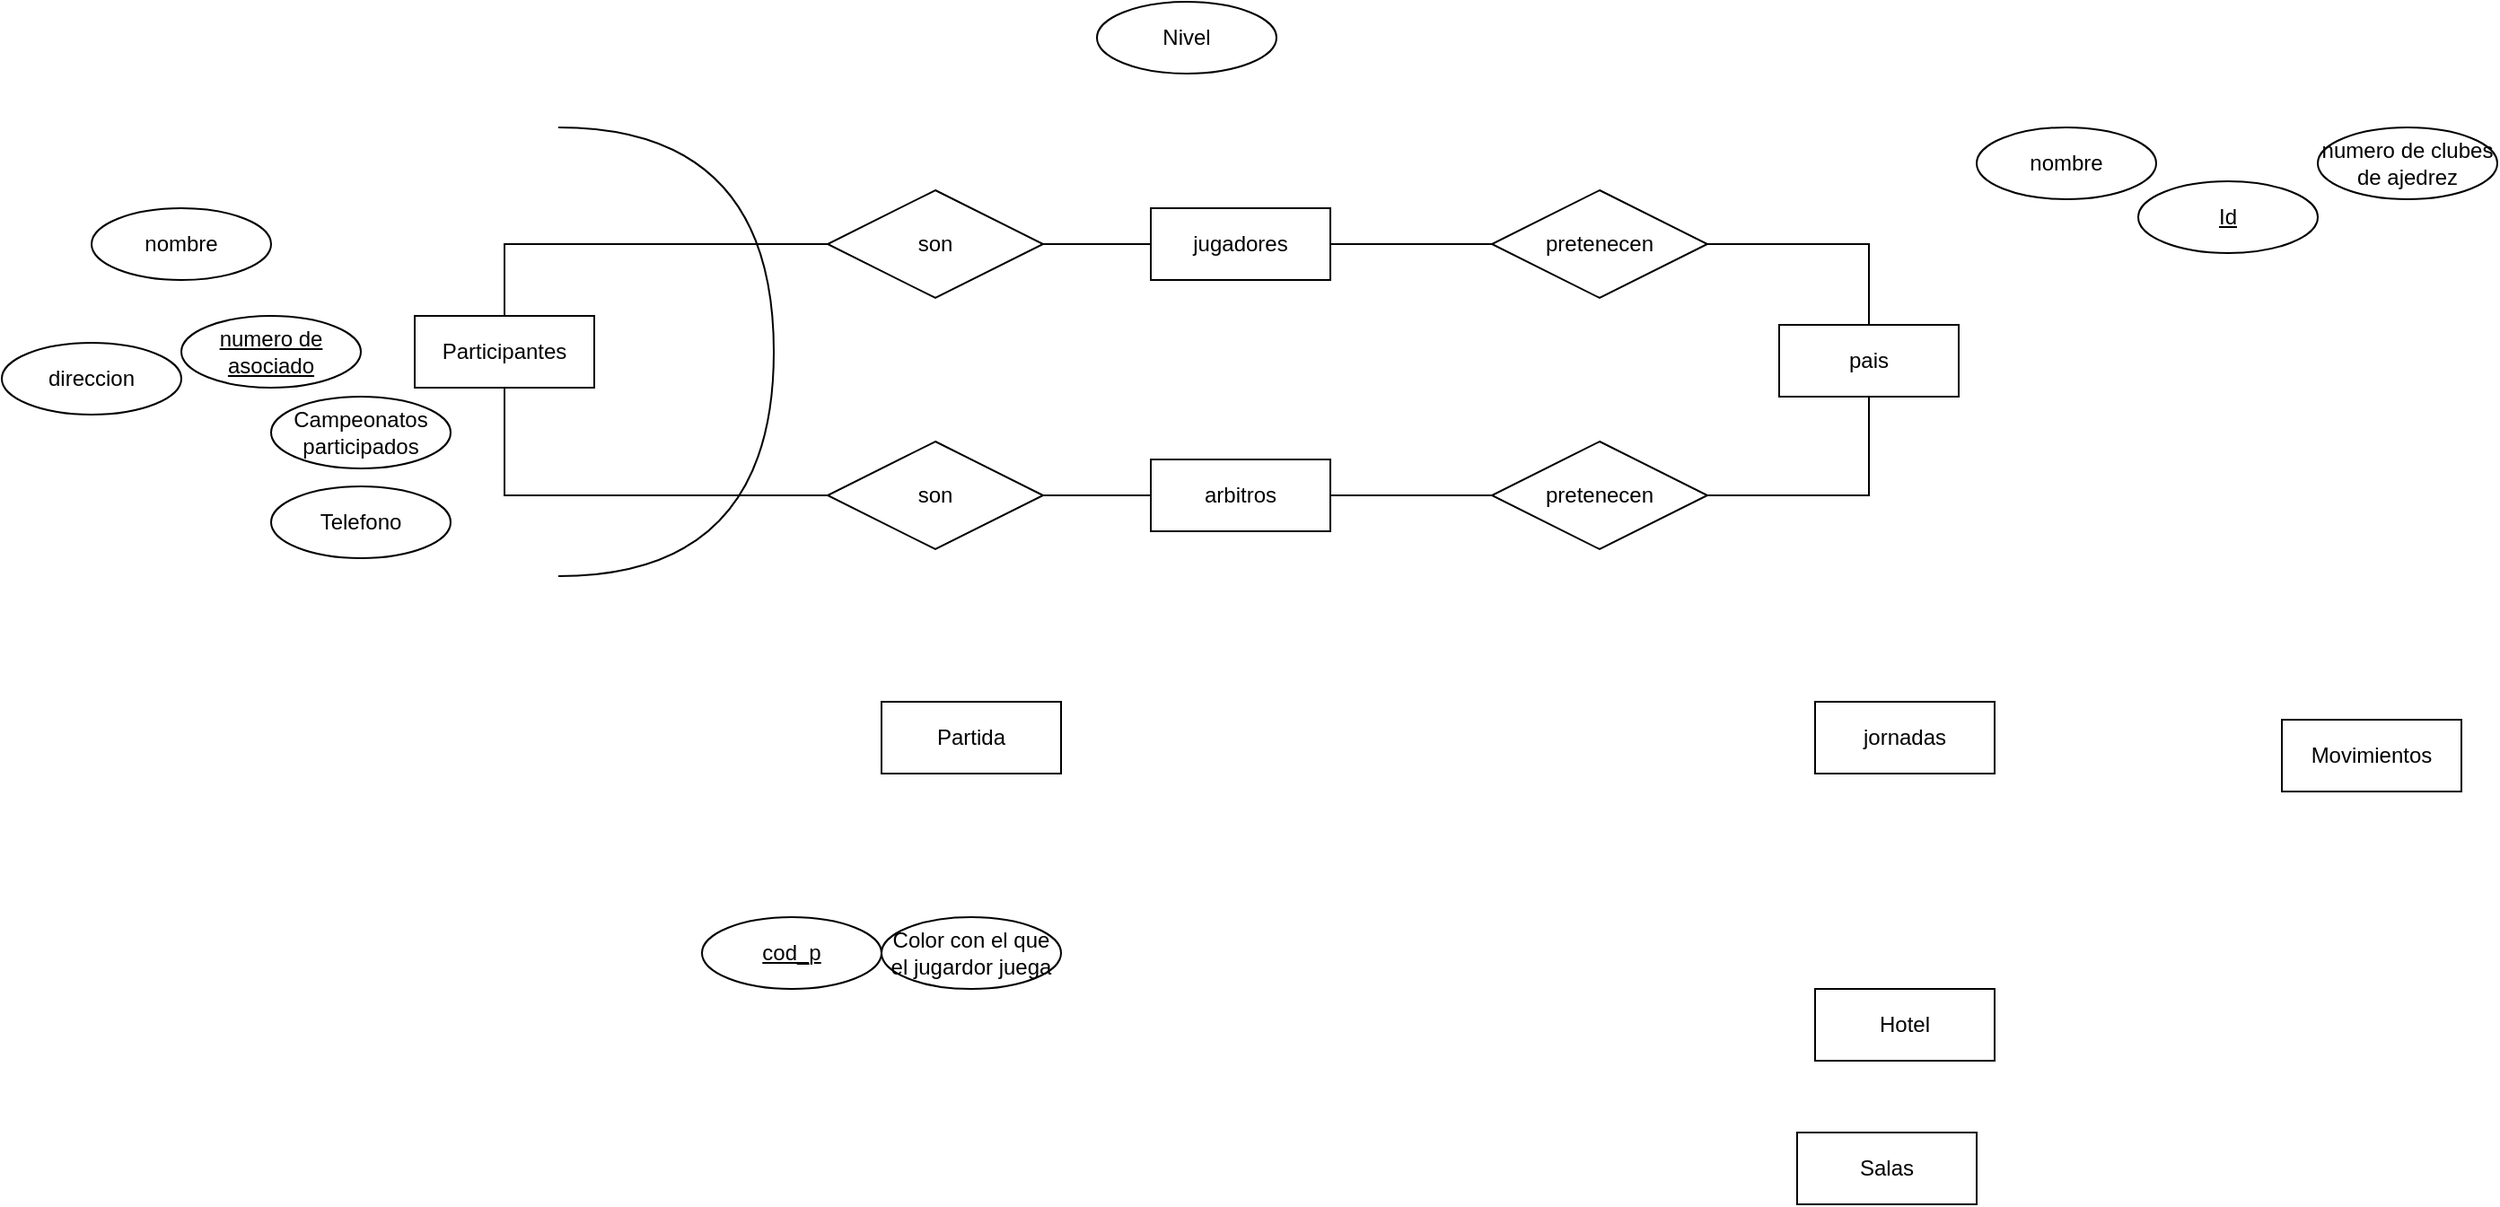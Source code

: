<mxfile version="22.0.4" type="github">
  <diagram name="Page-1" id="BAuPG-WFAirHTAxfxvM8">
    <mxGraphModel dx="2243" dy="758" grid="1" gridSize="10" guides="1" tooltips="1" connect="1" arrows="1" fold="1" page="1" pageScale="1" pageWidth="850" pageHeight="1100" math="0" shadow="0">
      <root>
        <mxCell id="0" />
        <mxCell id="1" parent="0" />
        <mxCell id="s6MSy0kVretEQHiWO5mq-4" value="Hotel" style="whiteSpace=wrap;html=1;align=center;" vertex="1" parent="1">
          <mxGeometry x="820" y="740" width="100" height="40" as="geometry" />
        </mxCell>
        <mxCell id="s6MSy0kVretEQHiWO5mq-5" value="Partida" style="whiteSpace=wrap;html=1;align=center;" vertex="1" parent="1">
          <mxGeometry x="300" y="580" width="100" height="40" as="geometry" />
        </mxCell>
        <mxCell id="s6MSy0kVretEQHiWO5mq-6" value="jornadas" style="whiteSpace=wrap;html=1;align=center;" vertex="1" parent="1">
          <mxGeometry x="820" y="580" width="100" height="40" as="geometry" />
        </mxCell>
        <mxCell id="s6MSy0kVretEQHiWO5mq-7" value="Salas" style="whiteSpace=wrap;html=1;align=center;" vertex="1" parent="1">
          <mxGeometry x="810" y="820" width="100" height="40" as="geometry" />
        </mxCell>
        <mxCell id="s6MSy0kVretEQHiWO5mq-8" value="Movimientos" style="whiteSpace=wrap;html=1;align=center;" vertex="1" parent="1">
          <mxGeometry x="1080" y="590" width="100" height="40" as="geometry" />
        </mxCell>
        <mxCell id="s6MSy0kVretEQHiWO5mq-27" value="Id" style="ellipse;whiteSpace=wrap;html=1;align=center;fontStyle=4;" vertex="1" parent="1">
          <mxGeometry x="1000" y="290" width="100" height="40" as="geometry" />
        </mxCell>
        <mxCell id="s6MSy0kVretEQHiWO5mq-28" value="numero de clubes de ajedrez" style="ellipse;whiteSpace=wrap;html=1;align=center;" vertex="1" parent="1">
          <mxGeometry x="1100" y="260" width="100" height="40" as="geometry" />
        </mxCell>
        <mxCell id="s6MSy0kVretEQHiWO5mq-29" value="nombre" style="ellipse;whiteSpace=wrap;html=1;align=center;" vertex="1" parent="1">
          <mxGeometry x="910" y="260" width="100" height="40" as="geometry" />
        </mxCell>
        <mxCell id="s6MSy0kVretEQHiWO5mq-30" value="cod_p" style="ellipse;whiteSpace=wrap;html=1;align=center;fontStyle=4;" vertex="1" parent="1">
          <mxGeometry x="200" y="700" width="100" height="40" as="geometry" />
        </mxCell>
        <mxCell id="s6MSy0kVretEQHiWO5mq-33" value="Color con el que el jugardor juega" style="ellipse;whiteSpace=wrap;html=1;align=center;" vertex="1" parent="1">
          <mxGeometry x="300" y="700" width="100" height="40" as="geometry" />
        </mxCell>
        <mxCell id="s6MSy0kVretEQHiWO5mq-42" value="Participantes" style="whiteSpace=wrap;html=1;align=center;" vertex="1" parent="1">
          <mxGeometry x="40" y="365" width="100" height="40" as="geometry" />
        </mxCell>
        <mxCell id="s6MSy0kVretEQHiWO5mq-43" value="arbitros" style="whiteSpace=wrap;html=1;align=center;" vertex="1" parent="1">
          <mxGeometry x="450" y="445" width="100" height="40" as="geometry" />
        </mxCell>
        <mxCell id="s6MSy0kVretEQHiWO5mq-44" value="jugadores" style="whiteSpace=wrap;html=1;align=center;" vertex="1" parent="1">
          <mxGeometry x="450" y="305" width="100" height="40" as="geometry" />
        </mxCell>
        <mxCell id="s6MSy0kVretEQHiWO5mq-45" value="son" style="shape=rhombus;perimeter=rhombusPerimeter;whiteSpace=wrap;html=1;align=center;" vertex="1" parent="1">
          <mxGeometry x="270" y="295" width="120" height="60" as="geometry" />
        </mxCell>
        <mxCell id="s6MSy0kVretEQHiWO5mq-46" value="numero de asociado" style="ellipse;whiteSpace=wrap;html=1;align=center;fontStyle=4;" vertex="1" parent="1">
          <mxGeometry x="-90" y="365" width="100" height="40" as="geometry" />
        </mxCell>
        <mxCell id="s6MSy0kVretEQHiWO5mq-47" value="Campeonatos participados" style="ellipse;whiteSpace=wrap;html=1;align=center;" vertex="1" parent="1">
          <mxGeometry x="-40" y="410" width="100" height="40" as="geometry" />
        </mxCell>
        <mxCell id="s6MSy0kVretEQHiWO5mq-48" value="Telefono" style="ellipse;whiteSpace=wrap;html=1;align=center;" vertex="1" parent="1">
          <mxGeometry x="-40" y="460" width="100" height="40" as="geometry" />
        </mxCell>
        <mxCell id="s6MSy0kVretEQHiWO5mq-49" value="direccion" style="ellipse;whiteSpace=wrap;html=1;align=center;" vertex="1" parent="1">
          <mxGeometry x="-190" y="380" width="100" height="40" as="geometry" />
        </mxCell>
        <mxCell id="s6MSy0kVretEQHiWO5mq-50" value="nombre" style="ellipse;whiteSpace=wrap;html=1;align=center;" vertex="1" parent="1">
          <mxGeometry x="-140" y="305" width="100" height="40" as="geometry" />
        </mxCell>
        <mxCell id="s6MSy0kVretEQHiWO5mq-51" value="Nivel" style="ellipse;whiteSpace=wrap;html=1;align=center;" vertex="1" parent="1">
          <mxGeometry x="420" y="190" width="100" height="40" as="geometry" />
        </mxCell>
        <mxCell id="s6MSy0kVretEQHiWO5mq-58" value="pais" style="whiteSpace=wrap;html=1;align=center;" vertex="1" parent="1">
          <mxGeometry x="800" y="370" width="100" height="40" as="geometry" />
        </mxCell>
        <mxCell id="s6MSy0kVretEQHiWO5mq-59" value="son" style="shape=rhombus;perimeter=rhombusPerimeter;whiteSpace=wrap;html=1;align=center;" vertex="1" parent="1">
          <mxGeometry x="270" y="435" width="120" height="60" as="geometry" />
        </mxCell>
        <mxCell id="s6MSy0kVretEQHiWO5mq-60" value="" style="endArrow=none;html=1;rounded=0;exitX=0.5;exitY=0;exitDx=0;exitDy=0;entryX=0;entryY=0.5;entryDx=0;entryDy=0;" edge="1" parent="1" source="s6MSy0kVretEQHiWO5mq-42" target="s6MSy0kVretEQHiWO5mq-45">
          <mxGeometry width="50" height="50" relative="1" as="geometry">
            <mxPoint x="280" y="435" as="sourcePoint" />
            <mxPoint x="330" y="385" as="targetPoint" />
            <Array as="points">
              <mxPoint x="90" y="325" />
            </Array>
          </mxGeometry>
        </mxCell>
        <mxCell id="s6MSy0kVretEQHiWO5mq-61" value="" style="endArrow=none;html=1;rounded=0;exitX=0.5;exitY=1;exitDx=0;exitDy=0;entryX=0;entryY=0.5;entryDx=0;entryDy=0;" edge="1" parent="1" source="s6MSy0kVretEQHiWO5mq-42" target="s6MSy0kVretEQHiWO5mq-59">
          <mxGeometry width="50" height="50" relative="1" as="geometry">
            <mxPoint x="280" y="435" as="sourcePoint" />
            <mxPoint x="330" y="385" as="targetPoint" />
            <Array as="points">
              <mxPoint x="90" y="465" />
            </Array>
          </mxGeometry>
        </mxCell>
        <mxCell id="s6MSy0kVretEQHiWO5mq-62" value="" style="shape=requiredInterface;html=1;verticalLabelPosition=bottom;sketch=0;" vertex="1" parent="1">
          <mxGeometry x="120" y="260" width="120" height="250" as="geometry" />
        </mxCell>
        <mxCell id="s6MSy0kVretEQHiWO5mq-63" value="" style="endArrow=none;html=1;rounded=0;entryX=0;entryY=0.5;entryDx=0;entryDy=0;exitX=1;exitY=0.5;exitDx=0;exitDy=0;" edge="1" parent="1" source="s6MSy0kVretEQHiWO5mq-45" target="s6MSy0kVretEQHiWO5mq-44">
          <mxGeometry width="50" height="50" relative="1" as="geometry">
            <mxPoint x="150" y="330" as="sourcePoint" />
            <mxPoint x="200" y="280" as="targetPoint" />
          </mxGeometry>
        </mxCell>
        <mxCell id="s6MSy0kVretEQHiWO5mq-64" value="" style="endArrow=none;html=1;rounded=0;entryX=0;entryY=0.5;entryDx=0;entryDy=0;exitX=1;exitY=0.5;exitDx=0;exitDy=0;" edge="1" parent="1" source="s6MSy0kVretEQHiWO5mq-59" target="s6MSy0kVretEQHiWO5mq-43">
          <mxGeometry width="50" height="50" relative="1" as="geometry">
            <mxPoint x="150" y="330" as="sourcePoint" />
            <mxPoint x="200" y="280" as="targetPoint" />
          </mxGeometry>
        </mxCell>
        <mxCell id="s6MSy0kVretEQHiWO5mq-69" value="pretenecen" style="shape=rhombus;perimeter=rhombusPerimeter;whiteSpace=wrap;html=1;align=center;" vertex="1" parent="1">
          <mxGeometry x="640" y="295" width="120" height="60" as="geometry" />
        </mxCell>
        <mxCell id="s6MSy0kVretEQHiWO5mq-70" value="pretenecen" style="shape=rhombus;perimeter=rhombusPerimeter;whiteSpace=wrap;html=1;align=center;" vertex="1" parent="1">
          <mxGeometry x="640" y="435" width="120" height="60" as="geometry" />
        </mxCell>
        <mxCell id="s6MSy0kVretEQHiWO5mq-71" value="" style="endArrow=none;html=1;rounded=0;entryX=0.5;entryY=0;entryDx=0;entryDy=0;exitX=1;exitY=0.5;exitDx=0;exitDy=0;" edge="1" parent="1" source="s6MSy0kVretEQHiWO5mq-69" target="s6MSy0kVretEQHiWO5mq-58">
          <mxGeometry width="50" height="50" relative="1" as="geometry">
            <mxPoint x="690" y="430" as="sourcePoint" />
            <mxPoint x="740" y="380" as="targetPoint" />
            <Array as="points">
              <mxPoint x="850" y="325" />
            </Array>
          </mxGeometry>
        </mxCell>
        <mxCell id="s6MSy0kVretEQHiWO5mq-72" value="" style="endArrow=none;html=1;rounded=0;entryX=1;entryY=0.5;entryDx=0;entryDy=0;exitX=0;exitY=0.5;exitDx=0;exitDy=0;" edge="1" parent="1" source="s6MSy0kVretEQHiWO5mq-69" target="s6MSy0kVretEQHiWO5mq-44">
          <mxGeometry width="50" height="50" relative="1" as="geometry">
            <mxPoint x="630" y="430" as="sourcePoint" />
            <mxPoint x="680" y="380" as="targetPoint" />
          </mxGeometry>
        </mxCell>
        <mxCell id="s6MSy0kVretEQHiWO5mq-74" value="" style="endArrow=none;html=1;rounded=0;exitX=1;exitY=0.5;exitDx=0;exitDy=0;entryX=0;entryY=0.5;entryDx=0;entryDy=0;" edge="1" parent="1" source="s6MSy0kVretEQHiWO5mq-43" target="s6MSy0kVretEQHiWO5mq-70">
          <mxGeometry width="50" height="50" relative="1" as="geometry">
            <mxPoint x="630" y="430" as="sourcePoint" />
            <mxPoint x="680" y="380" as="targetPoint" />
          </mxGeometry>
        </mxCell>
        <mxCell id="s6MSy0kVretEQHiWO5mq-75" value="" style="endArrow=none;html=1;rounded=0;entryX=0.5;entryY=1;entryDx=0;entryDy=0;exitX=1;exitY=0.5;exitDx=0;exitDy=0;" edge="1" parent="1" source="s6MSy0kVretEQHiWO5mq-70" target="s6MSy0kVretEQHiWO5mq-58">
          <mxGeometry width="50" height="50" relative="1" as="geometry">
            <mxPoint x="630" y="430" as="sourcePoint" />
            <mxPoint x="680" y="380" as="targetPoint" />
            <Array as="points">
              <mxPoint x="850" y="465" />
            </Array>
          </mxGeometry>
        </mxCell>
      </root>
    </mxGraphModel>
  </diagram>
</mxfile>
